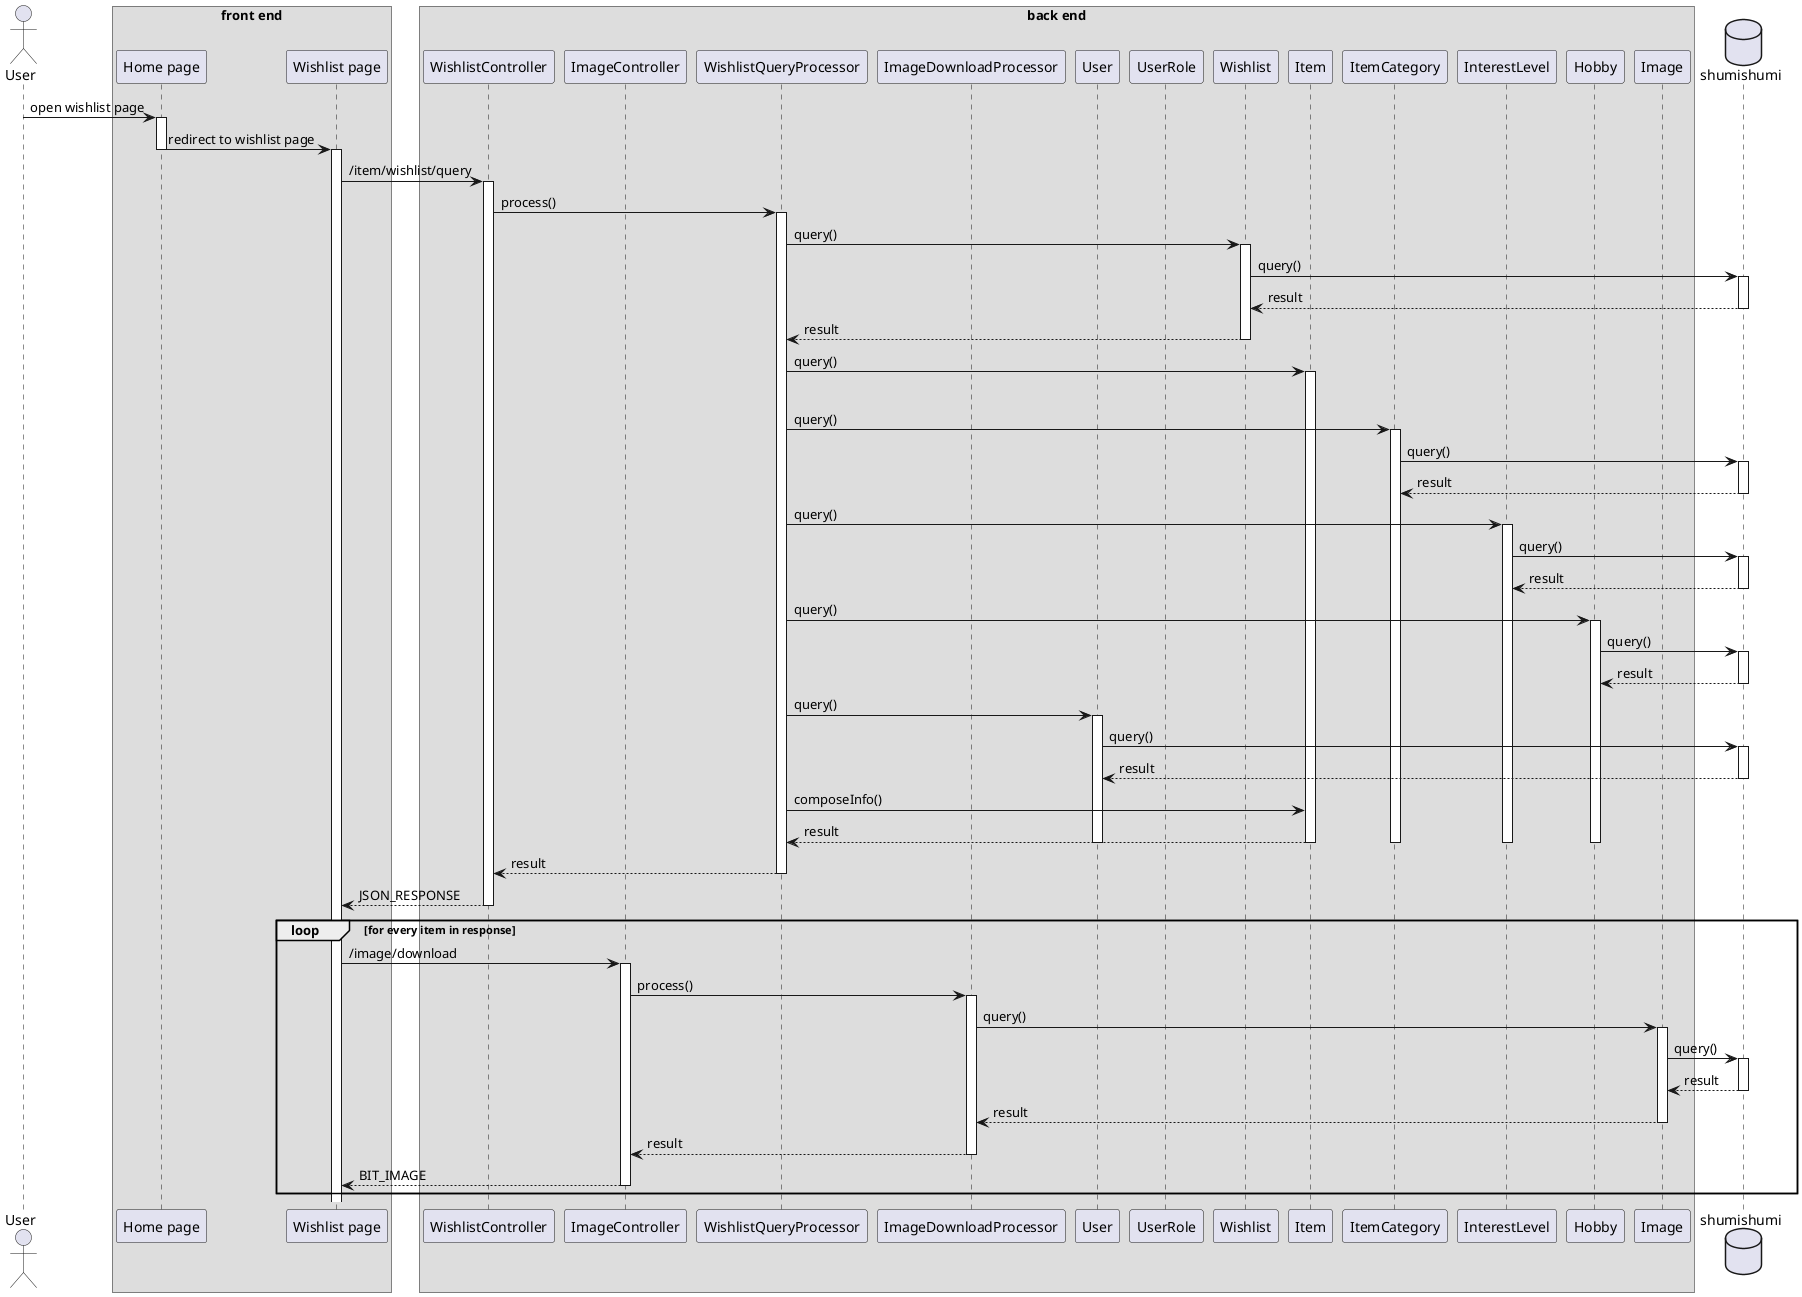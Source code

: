 @startuml query wishlist
'autonumber 1.1.1

actor User as u

box "front end"
participant "Home page" as home
participant "Wishlist page" as wishlist
end box

box "back end"
participant WishlistController as wc
participant ImageController as imc

participant WishlistQueryProcessor as wproc
participant ImageDownloadProcessor as downproc

participant User as um
participant UserRole as urm

participant Wishlist as wm
participant Item as im
participant ItemCategory as icm
participant InterestLevel as ilm
participant Hobby as hm

participant Image as img
end box

database shumishumi as db

u -> home++ : open wishlist page
home -> wishlist --++ : redirect to wishlist page

wishlist -> wc++ : /item/wishlist/query
wc -> wproc++ : process()
wproc -> wm++ : query()
wm -> db++ : query()
return result
return result

wproc -> im++ : query()
loop for every item in result
wproc -> icm++ : query()
icm -> db++: query()
return result

wproc -> ilm++ : query()
ilm -> db++: query()
return result

wproc -> hm++ : query()
hm -> db++: query()
return result
wproc -> um++ : query()
um -> db++: query()
return result
wproc -> im : composeInfo()
wproc <-- im-- : result
deactivate um
deactivate icm
deactivate ilm
deactivate hm

return result
return JSON_RESPONSE

loop for every item in response
    wishlist -> imc++ : /image/download
    imc -> downproc++ : process()
    downproc -> img++ : query()
    img -> db++ : query()
    return result
    return result
    return result
    return BIT_IMAGE
end

@enduml